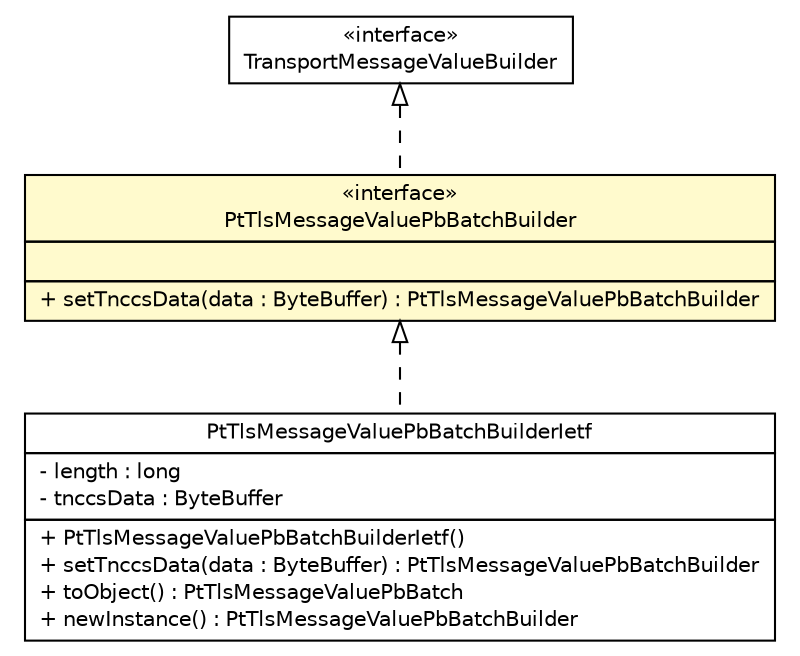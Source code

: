 #!/usr/local/bin/dot
#
# Class diagram 
# Generated by UMLGraph version R5_6 (http://www.umlgraph.org/)
#

digraph G {
	edge [fontname="Helvetica",fontsize=10,labelfontname="Helvetica",labelfontsize=10];
	node [fontname="Helvetica",fontsize=10,shape=plaintext];
	nodesep=0.25;
	ranksep=0.5;
	// de.hsbremen.tc.tnc.message.t.value.TransportMessageValueBuilder
	c146407 [label=<<table title="de.hsbremen.tc.tnc.message.t.value.TransportMessageValueBuilder" border="0" cellborder="1" cellspacing="0" cellpadding="2" port="p" href="../../../../../de/hsbremen/tc/tnc/message/t/value/TransportMessageValueBuilder.html">
		<tr><td><table border="0" cellspacing="0" cellpadding="1">
<tr><td align="center" balign="center"> &#171;interface&#187; </td></tr>
<tr><td align="center" balign="center"> TransportMessageValueBuilder </td></tr>
		</table></td></tr>
		</table>>, URL="../../../../../de/hsbremen/tc/tnc/message/t/value/TransportMessageValueBuilder.html", fontname="Helvetica", fontcolor="black", fontsize=10.0];
	// org.ietf.nea.pt.value.PtTlsMessageValuePbBatchBuilderIetf
	c146418 [label=<<table title="org.ietf.nea.pt.value.PtTlsMessageValuePbBatchBuilderIetf" border="0" cellborder="1" cellspacing="0" cellpadding="2" port="p" href="./PtTlsMessageValuePbBatchBuilderIetf.html">
		<tr><td><table border="0" cellspacing="0" cellpadding="1">
<tr><td align="center" balign="center"> PtTlsMessageValuePbBatchBuilderIetf </td></tr>
		</table></td></tr>
		<tr><td><table border="0" cellspacing="0" cellpadding="1">
<tr><td align="left" balign="left"> - length : long </td></tr>
<tr><td align="left" balign="left"> - tnccsData : ByteBuffer </td></tr>
		</table></td></tr>
		<tr><td><table border="0" cellspacing="0" cellpadding="1">
<tr><td align="left" balign="left"> + PtTlsMessageValuePbBatchBuilderIetf() </td></tr>
<tr><td align="left" balign="left"> + setTnccsData(data : ByteBuffer) : PtTlsMessageValuePbBatchBuilder </td></tr>
<tr><td align="left" balign="left"> + toObject() : PtTlsMessageValuePbBatch </td></tr>
<tr><td align="left" balign="left"> + newInstance() : PtTlsMessageValuePbBatchBuilder </td></tr>
		</table></td></tr>
		</table>>, URL="./PtTlsMessageValuePbBatchBuilderIetf.html", fontname="Helvetica", fontcolor="black", fontsize=10.0];
	// org.ietf.nea.pt.value.PtTlsMessageValuePbBatchBuilder
	c146429 [label=<<table title="org.ietf.nea.pt.value.PtTlsMessageValuePbBatchBuilder" border="0" cellborder="1" cellspacing="0" cellpadding="2" port="p" bgcolor="lemonChiffon" href="./PtTlsMessageValuePbBatchBuilder.html">
		<tr><td><table border="0" cellspacing="0" cellpadding="1">
<tr><td align="center" balign="center"> &#171;interface&#187; </td></tr>
<tr><td align="center" balign="center"> PtTlsMessageValuePbBatchBuilder </td></tr>
		</table></td></tr>
		<tr><td><table border="0" cellspacing="0" cellpadding="1">
<tr><td align="left" balign="left">  </td></tr>
		</table></td></tr>
		<tr><td><table border="0" cellspacing="0" cellpadding="1">
<tr><td align="left" balign="left"> + setTnccsData(data : ByteBuffer) : PtTlsMessageValuePbBatchBuilder </td></tr>
		</table></td></tr>
		</table>>, URL="./PtTlsMessageValuePbBatchBuilder.html", fontname="Helvetica", fontcolor="black", fontsize=10.0];
	//org.ietf.nea.pt.value.PtTlsMessageValuePbBatchBuilderIetf implements org.ietf.nea.pt.value.PtTlsMessageValuePbBatchBuilder
	c146429:p -> c146418:p [dir=back,arrowtail=empty,style=dashed];
	//org.ietf.nea.pt.value.PtTlsMessageValuePbBatchBuilder implements de.hsbremen.tc.tnc.message.t.value.TransportMessageValueBuilder
	c146407:p -> c146429:p [dir=back,arrowtail=empty,style=dashed];
}

